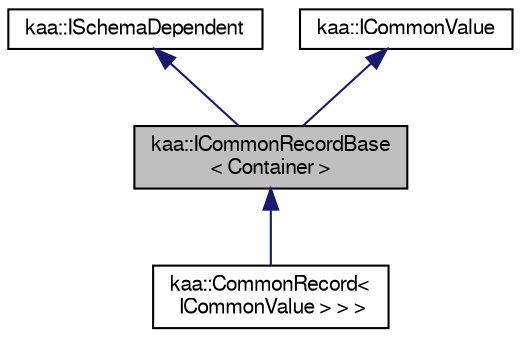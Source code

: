 digraph "kaa::ICommonRecordBase&lt; Container &gt;"
{
  bgcolor="transparent";
  edge [fontname="FreeSans",fontsize="10",labelfontname="FreeSans",labelfontsize="10"];
  node [fontname="FreeSans",fontsize="10",shape=record];
  Node1 [label="kaa::ICommonRecordBase\l\< Container \>",height=0.2,width=0.4,color="black", fillcolor="grey75", style="filled" fontcolor="black"];
  Node2 -> Node1 [dir="back",color="midnightblue",fontsize="10",style="solid",fontname="FreeSans"];
  Node2 [label="kaa::ISchemaDependent",height=0.2,width=0.4,color="black",URL="$classkaa_1_1ISchemaDependent.html"];
  Node3 -> Node1 [dir="back",color="midnightblue",fontsize="10",style="solid",fontname="FreeSans"];
  Node3 [label="kaa::ICommonValue",height=0.2,width=0.4,color="black",URL="$classkaa_1_1ICommonValue.html"];
  Node1 -> Node4 [dir="back",color="midnightblue",fontsize="10",style="solid",fontname="FreeSans"];
  Node4 [label="kaa::CommonRecord\<\l ICommonValue \> \> \>",height=0.2,width=0.4,color="black",URL="$classkaa_1_1CommonRecord.html"];
}
